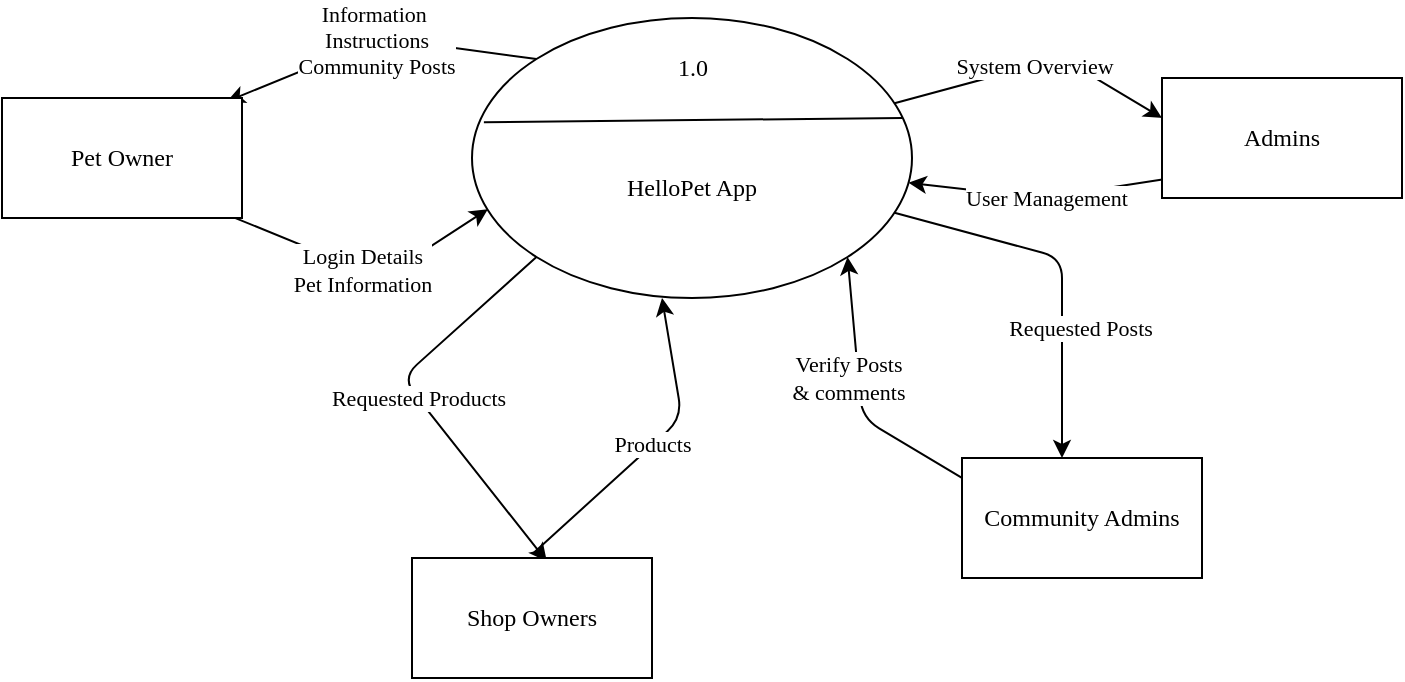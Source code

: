 <mxfile>
    <diagram id="pHeiOCAHlGzyR3VbziXK" name="Page-1">
        <mxGraphModel dx="558" dy="411" grid="1" gridSize="10" guides="1" tooltips="1" connect="1" arrows="1" fold="1" page="1" pageScale="1" pageWidth="850" pageHeight="1100" math="0" shadow="0">
            <root>
                <mxCell id="0"/>
                <mxCell id="1" parent="0"/>
                <mxCell id="10" value="Login Details&lt;br&gt;Pet Information" style="edgeStyle=none;html=1;exitX=1;exitY=1;exitDx=0;exitDy=0;entryX=0.036;entryY=0.683;entryDx=0;entryDy=0;entryPerimeter=0;fontFamily=Times New Roman;" parent="1" target="3" edge="1">
                    <mxGeometry relative="1" as="geometry">
                        <Array as="points">
                            <mxPoint x="270" y="270"/>
                        </Array>
                        <mxPoint x="192.426" y="238.284" as="sourcePoint"/>
                    </mxGeometry>
                </mxCell>
                <mxCell id="9" value="Information&amp;nbsp;&lt;br&gt;Instructions&lt;br&gt;Community Posts" style="edgeStyle=none;html=1;entryX=1;entryY=0;entryDx=0;entryDy=0;exitX=0;exitY=0;exitDx=0;exitDy=0;fontFamily=Times New Roman;" parent="1" source="3" edge="1">
                    <mxGeometry relative="1" as="geometry">
                        <Array as="points">
                            <mxPoint x="270" y="150"/>
                        </Array>
                        <mxPoint x="192.426" y="181.716" as="targetPoint"/>
                    </mxGeometry>
                </mxCell>
                <mxCell id="11" value="Requested Products" style="edgeStyle=none;html=1;entryX=1;entryY=0;entryDx=0;entryDy=0;exitX=0;exitY=1;exitDx=0;exitDy=0;fontFamily=Times New Roman;" parent="1" source="3" edge="1">
                    <mxGeometry relative="1" as="geometry">
                        <Array as="points">
                            <mxPoint x="280" y="320"/>
                        </Array>
                        <mxPoint x="352.426" y="411.716" as="targetPoint"/>
                    </mxGeometry>
                </mxCell>
                <mxCell id="15" value="Requested Posts" style="edgeStyle=none;html=1;entryX=0.5;entryY=0;entryDx=0;entryDy=0;fontFamily=Times New Roman;" parent="1" source="3" edge="1">
                    <mxGeometry x="0.301" y="9" relative="1" as="geometry">
                        <Array as="points">
                            <mxPoint x="610" y="260"/>
                        </Array>
                        <mxPoint as="offset"/>
                        <mxPoint x="610" y="360" as="targetPoint"/>
                    </mxGeometry>
                </mxCell>
                <mxCell id="18" value="System Overview" style="edgeStyle=none;html=1;fontFamily=Times New Roman;" parent="1" source="3" edge="1">
                    <mxGeometry relative="1" as="geometry">
                        <Array as="points">
                            <mxPoint x="610" y="160"/>
                        </Array>
                        <mxPoint x="660" y="190" as="targetPoint"/>
                    </mxGeometry>
                </mxCell>
                <mxCell id="3" value="&lt;br&gt;&lt;br&gt;HelloPet App" style="ellipse;whiteSpace=wrap;html=1;movable=1;resizable=1;rotatable=1;deletable=1;editable=1;connectable=1;fontFamily=Times New Roman;" parent="1" vertex="1">
                    <mxGeometry x="315" y="140" width="220" height="140" as="geometry"/>
                </mxCell>
                <mxCell id="17" value="User Management" style="edgeStyle=none;html=1;fontFamily=Times New Roman;" parent="1" target="3" edge="1">
                    <mxGeometry relative="1" as="geometry">
                        <Array as="points">
                            <mxPoint x="600" y="230"/>
                        </Array>
                        <mxPoint x="671.537" y="218.994" as="sourcePoint"/>
                    </mxGeometry>
                </mxCell>
                <mxCell id="12" value="Products" style="edgeStyle=none;html=1;fontFamily=Times New Roman;" parent="1" edge="1">
                    <mxGeometry relative="1" as="geometry">
                        <Array as="points">
                            <mxPoint x="420" y="340"/>
                        </Array>
                        <mxPoint x="345.482" y="407.744" as="sourcePoint"/>
                        <mxPoint x="410" y="280" as="targetPoint"/>
                    </mxGeometry>
                </mxCell>
                <mxCell id="16" value="Verify Posts&lt;br&gt;&amp;amp; comments" style="edgeStyle=none;html=1;entryX=1;entryY=1;entryDx=0;entryDy=0;fontFamily=Times New Roman;" parent="1" target="3" edge="1">
                    <mxGeometry x="0.171" y="5" relative="1" as="geometry">
                        <Array as="points">
                            <mxPoint x="510" y="340"/>
                        </Array>
                        <mxPoint as="offset"/>
                        <mxPoint x="565.402" y="373.241" as="sourcePoint"/>
                    </mxGeometry>
                </mxCell>
                <mxCell id="21" value="" style="endArrow=none;html=1;exitX=0.027;exitY=0.372;exitDx=0;exitDy=0;exitPerimeter=0;movable=0;resizable=0;rotatable=0;deletable=0;editable=0;connectable=0;" parent="1" source="3" edge="1">
                    <mxGeometry width="50" height="50" relative="1" as="geometry">
                        <mxPoint x="340" y="210" as="sourcePoint"/>
                        <mxPoint x="530" y="190" as="targetPoint"/>
                    </mxGeometry>
                </mxCell>
                <mxCell id="22" value="1.0" style="text;html=1;align=center;verticalAlign=middle;resizable=1;points=[];autosize=1;strokeColor=none;fillColor=none;movable=1;rotatable=1;deletable=1;editable=1;connectable=1;fontFamily=Times New Roman;" parent="1" vertex="1">
                    <mxGeometry x="405" y="150" width="40" height="30" as="geometry"/>
                </mxCell>
                <mxCell id="24" value="Pet Owner" style="rounded=0;whiteSpace=wrap;html=1;fontFamily=Times New Roman;" parent="1" vertex="1">
                    <mxGeometry x="80" y="180" width="120" height="60" as="geometry"/>
                </mxCell>
                <mxCell id="25" value="Shop Owners" style="rounded=0;whiteSpace=wrap;html=1;fontFamily=Times New Roman;" parent="1" vertex="1">
                    <mxGeometry x="285" y="410" width="120" height="60" as="geometry"/>
                </mxCell>
                <mxCell id="26" value="Community Admins" style="rounded=0;whiteSpace=wrap;html=1;fontFamily=Times New Roman;" parent="1" vertex="1">
                    <mxGeometry x="560" y="360" width="120" height="60" as="geometry"/>
                </mxCell>
                <mxCell id="27" value="Admins" style="rounded=0;whiteSpace=wrap;html=1;fontFamily=Times New Roman;" parent="1" vertex="1">
                    <mxGeometry x="660" y="170" width="120" height="60" as="geometry"/>
                </mxCell>
            </root>
        </mxGraphModel>
    </diagram>
</mxfile>